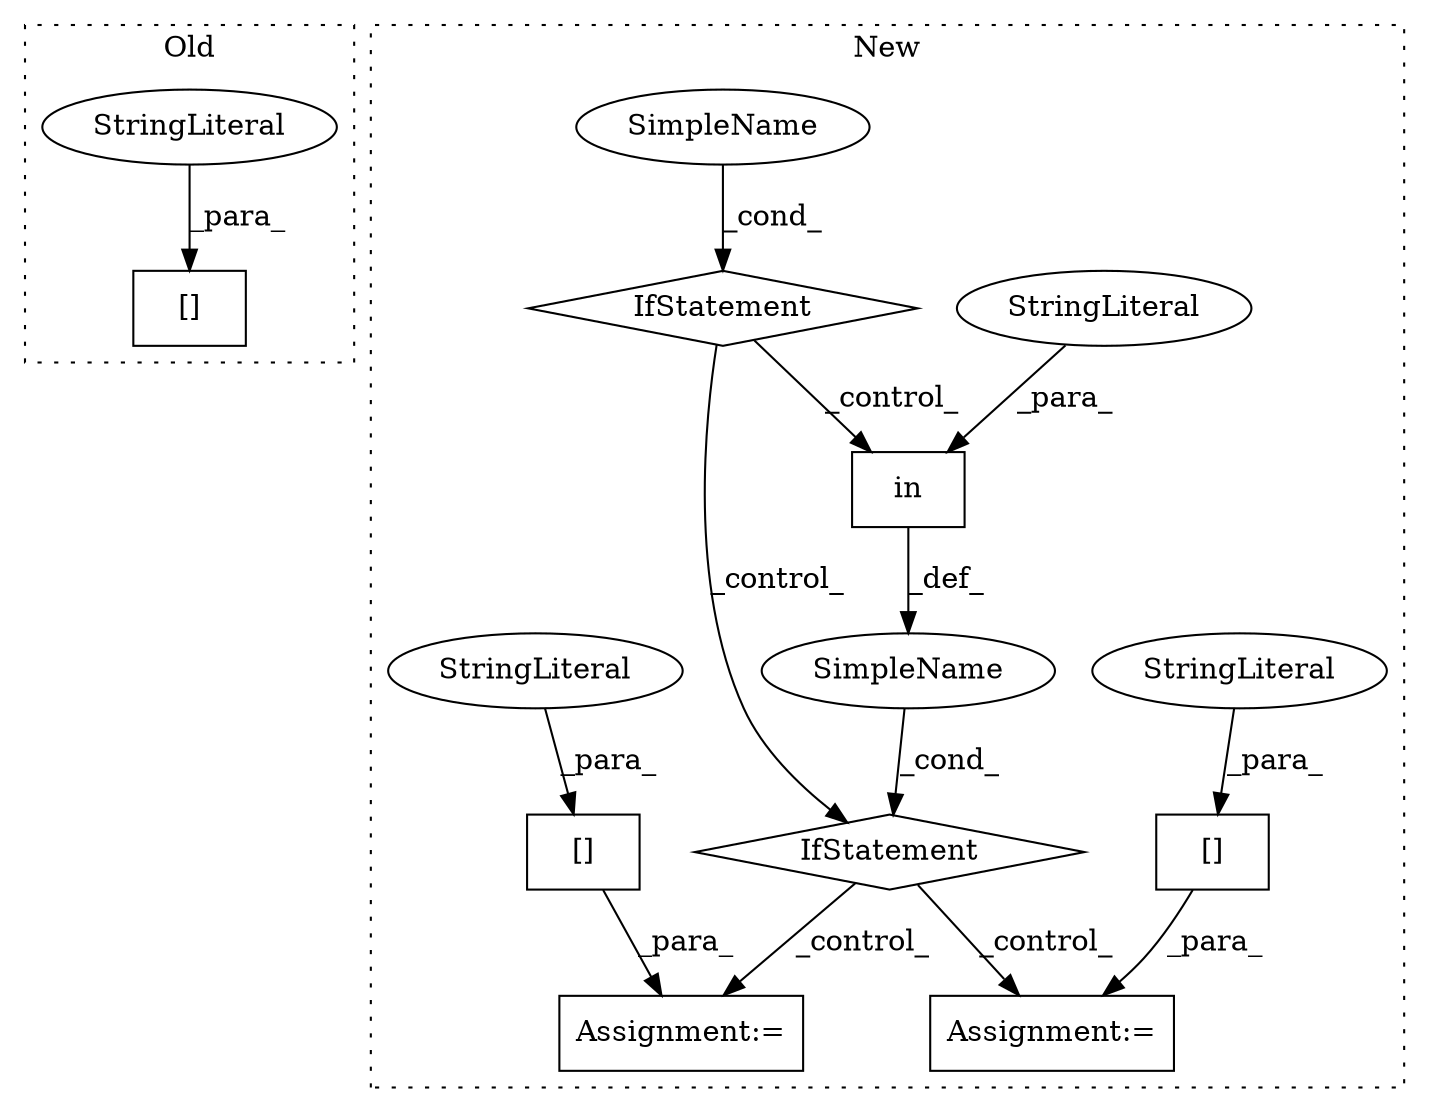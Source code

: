 digraph G {
subgraph cluster0 {
1 [label="[]" a="2" s="2870,2892" l="5,1" shape="box"];
7 [label="StringLiteral" a="45" s="2875" l="17" shape="ellipse"];
label = "Old";
style="dotted";
}
subgraph cluster1 {
2 [label="in" a="105" s="2916" l="14" shape="box"];
3 [label="IfStatement" a="25" s="2896,2931" l="4,2" shape="diamond"];
4 [label="Assignment:=" a="7" s="2959" l="1" shape="box"];
5 [label="SimpleName" a="42" s="" l="" shape="ellipse"];
6 [label="StringLiteral" a="45" s="2916" l="3" shape="ellipse"];
8 [label="[]" a="2" s="2960,2985" l="8,1" shape="box"];
9 [label="StringLiteral" a="45" s="2968" l="17" shape="ellipse"];
10 [label="Assignment:=" a="7" s="3119" l="1" shape="box"];
11 [label="SimpleName" a="42" s="" l="" shape="ellipse"];
12 [label="IfStatement" a="25" s="2714,2734" l="4,2" shape="diamond"];
13 [label="[]" a="2" s="3120,3147" l="8,1" shape="box"];
14 [label="StringLiteral" a="45" s="3128" l="19" shape="ellipse"];
label = "New";
style="dotted";
}
2 -> 5 [label="_def_"];
3 -> 4 [label="_control_"];
3 -> 10 [label="_control_"];
5 -> 3 [label="_cond_"];
6 -> 2 [label="_para_"];
7 -> 1 [label="_para_"];
8 -> 4 [label="_para_"];
9 -> 8 [label="_para_"];
11 -> 12 [label="_cond_"];
12 -> 2 [label="_control_"];
12 -> 3 [label="_control_"];
13 -> 10 [label="_para_"];
14 -> 13 [label="_para_"];
}
